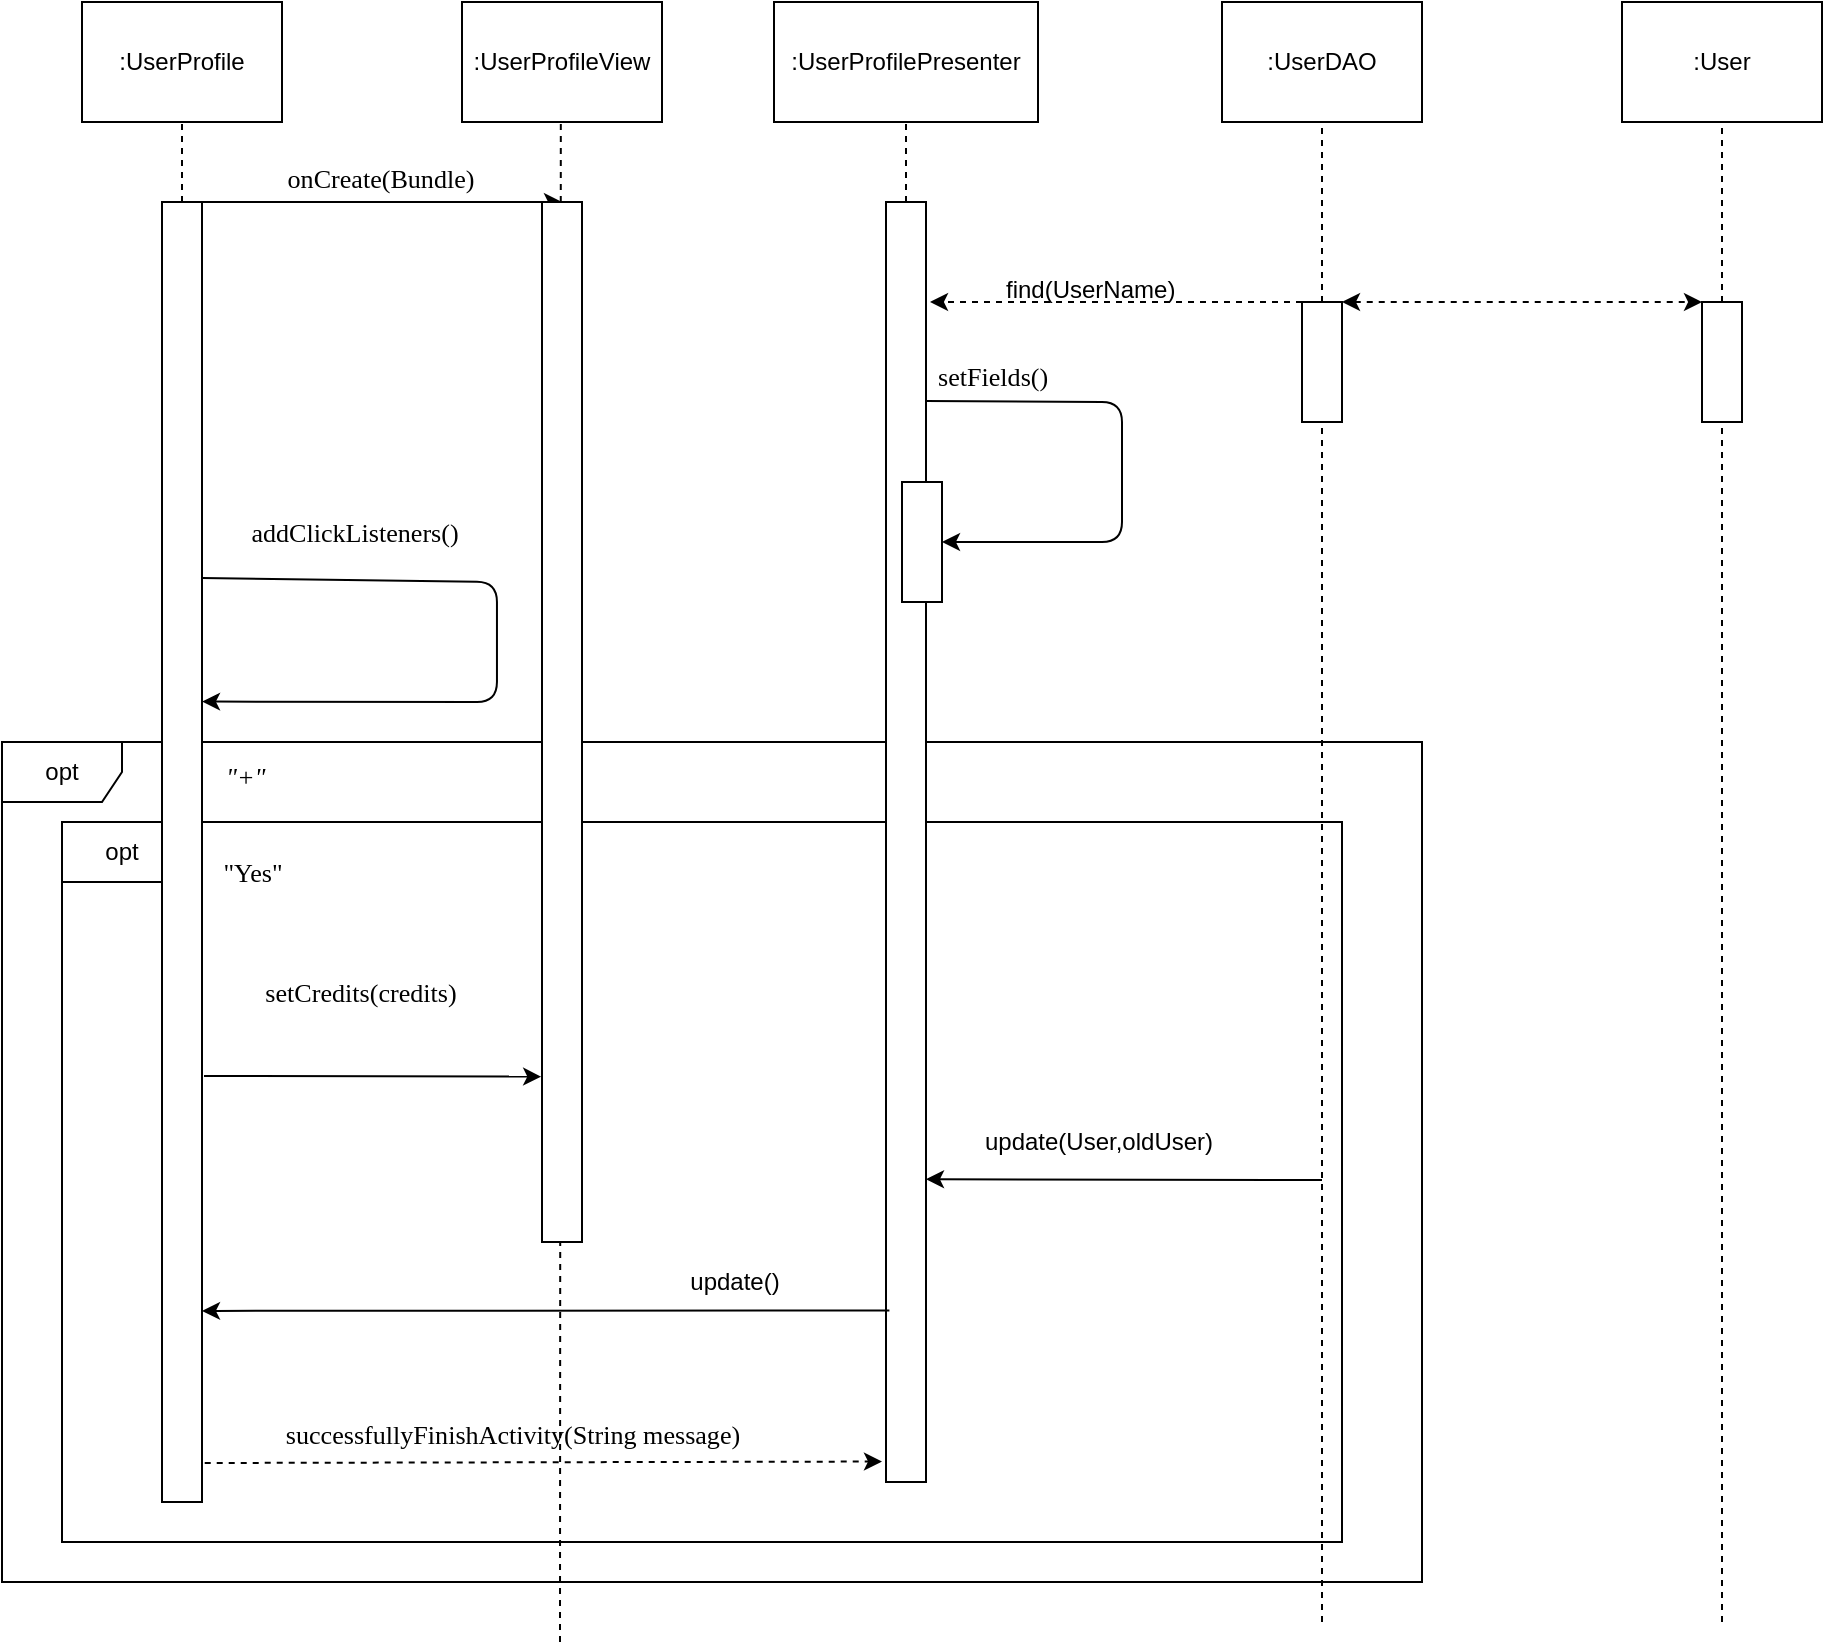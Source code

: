 <mxfile version="13.0.3" type="device"><diagram id="fiOmNgFb91DZt5eTlBGj" name="Page-1"><mxGraphModel dx="1086" dy="806" grid="1" gridSize="10" guides="1" tooltips="1" connect="1" arrows="1" fold="1" page="1" pageScale="1" pageWidth="850" pageHeight="1100" math="0" shadow="0"><root><mxCell id="0"/><mxCell id="1" parent="0"/><mxCell id="fUaA9aA3-aiP3q9656Qs-33" value="opt" style="shape=umlFrame;whiteSpace=wrap;html=1;" parent="1" vertex="1"><mxGeometry x="540" y="1280" width="710" height="420" as="geometry"/></mxCell><mxCell id="fUaA9aA3-aiP3q9656Qs-72" value="opt" style="shape=umlFrame;whiteSpace=wrap;html=1;" parent="1" vertex="1"><mxGeometry x="570" y="1320" width="640" height="360" as="geometry"/></mxCell><mxCell id="fUaA9aA3-aiP3q9656Qs-1" value=":UserProfile" style="rounded=0;whiteSpace=wrap;html=1;" parent="1" vertex="1"><mxGeometry x="580" y="910" width="100" height="60" as="geometry"/></mxCell><mxCell id="fUaA9aA3-aiP3q9656Qs-2" value="" style="endArrow=none;dashed=1;html=1;entryX=0.5;entryY=1;entryDx=0;entryDy=0;" parent="1" source="fUaA9aA3-aiP3q9656Qs-11" target="fUaA9aA3-aiP3q9656Qs-1" edge="1"><mxGeometry width="50" height="50" relative="1" as="geometry"><mxPoint x="630" y="1580" as="sourcePoint"/><mxPoint x="629" y="1133.036" as="targetPoint"/></mxGeometry></mxCell><mxCell id="fUaA9aA3-aiP3q9656Qs-3" value=":UserProfilePresenter" style="rounded=0;whiteSpace=wrap;html=1;" parent="1" vertex="1"><mxGeometry x="926" y="910" width="132" height="60" as="geometry"/></mxCell><mxCell id="fUaA9aA3-aiP3q9656Qs-4" value="" style="endArrow=none;dashed=1;html=1;entryX=0.5;entryY=1;entryDx=0;entryDy=0;" parent="1" source="fUaA9aA3-aiP3q9656Qs-12" target="fUaA9aA3-aiP3q9656Qs-3" edge="1"><mxGeometry width="50" height="50" relative="1" as="geometry"><mxPoint x="992" y="1480" as="sourcePoint"/><mxPoint x="991" y="1133.036" as="targetPoint"/></mxGeometry></mxCell><mxCell id="fUaA9aA3-aiP3q9656Qs-5" value=":UserProfileView" style="rounded=0;whiteSpace=wrap;html=1;" parent="1" vertex="1"><mxGeometry x="770" y="910" width="100" height="60" as="geometry"/></mxCell><mxCell id="fUaA9aA3-aiP3q9656Qs-7" value="" style="endArrow=classic;html=1;exitX=0.75;exitY=0;exitDx=0;exitDy=0;" parent="1" source="fUaA9aA3-aiP3q9656Qs-11" edge="1"><mxGeometry width="50" height="50" relative="1" as="geometry"><mxPoint x="630" y="1010" as="sourcePoint"/><mxPoint x="820" y="1010" as="targetPoint"/></mxGeometry></mxCell><mxCell id="fUaA9aA3-aiP3q9656Qs-9" value="" style="endArrow=classic;html=1;dashed=1;exitX=0;exitY=0;exitDx=0;exitDy=0;" parent="1" source="fUaA9aA3-aiP3q9656Qs-21" edge="1"><mxGeometry width="50" height="50" relative="1" as="geometry"><mxPoint x="1200" y="1180" as="sourcePoint"/><mxPoint x="1004" y="1060" as="targetPoint"/></mxGeometry></mxCell><mxCell id="fUaA9aA3-aiP3q9656Qs-10" value="find(UserName)" style="text;html=1;" parent="1" vertex="1"><mxGeometry x="1040" y="1040" width="40" height="30" as="geometry"/></mxCell><mxCell id="fUaA9aA3-aiP3q9656Qs-12" value="" style="rounded=0;whiteSpace=wrap;html=1;" parent="1" vertex="1"><mxGeometry x="982" y="1010" width="20" height="640" as="geometry"/></mxCell><mxCell id="fUaA9aA3-aiP3q9656Qs-14" value="" style="endArrow=none;dashed=1;html=1;entryX=0.5;entryY=1;entryDx=0;entryDy=0;" parent="1" source="fUaA9aA3-aiP3q9656Qs-29" edge="1"><mxGeometry width="50" height="50" relative="1" as="geometry"><mxPoint x="820" y="1560" as="sourcePoint"/><mxPoint x="820" y="1120" as="targetPoint"/></mxGeometry></mxCell><mxCell id="fUaA9aA3-aiP3q9656Qs-15" value=":User" style="rounded=0;whiteSpace=wrap;html=1;" parent="1" vertex="1"><mxGeometry x="1350" y="910" width="100" height="60" as="geometry"/></mxCell><mxCell id="fUaA9aA3-aiP3q9656Qs-16" value="" style="endArrow=none;dashed=1;html=1;entryX=0.5;entryY=1;entryDx=0;entryDy=0;" parent="1" source="fUaA9aA3-aiP3q9656Qs-23" target="fUaA9aA3-aiP3q9656Qs-15" edge="1"><mxGeometry width="50" height="50" relative="1" as="geometry"><mxPoint x="1410" y="1580" as="sourcePoint"/><mxPoint x="1409" y="1153.036" as="targetPoint"/></mxGeometry></mxCell><mxCell id="fUaA9aA3-aiP3q9656Qs-17" value=":UserDAO" style="rounded=0;whiteSpace=wrap;html=1;" parent="1" vertex="1"><mxGeometry x="1150" y="910" width="100" height="60" as="geometry"/></mxCell><mxCell id="fUaA9aA3-aiP3q9656Qs-18" value="" style="endArrow=none;dashed=1;html=1;entryX=0.5;entryY=1;entryDx=0;entryDy=0;" parent="1" source="fUaA9aA3-aiP3q9656Qs-21" target="fUaA9aA3-aiP3q9656Qs-17" edge="1"><mxGeometry width="50" height="50" relative="1" as="geometry"><mxPoint x="1200" y="1560" as="sourcePoint"/><mxPoint x="1199" y="1133.036" as="targetPoint"/></mxGeometry></mxCell><mxCell id="fUaA9aA3-aiP3q9656Qs-19" value="" style="endArrow=classic;startArrow=classic;html=1;dashed=1;exitX=1;exitY=0;exitDx=0;exitDy=0;entryX=0;entryY=0;entryDx=0;entryDy=0;" parent="1" source="fUaA9aA3-aiP3q9656Qs-21" edge="1" target="fUaA9aA3-aiP3q9656Qs-23"><mxGeometry width="50" height="50" relative="1" as="geometry"><mxPoint x="1200" y="1060" as="sourcePoint"/><mxPoint x="1532" y="1060" as="targetPoint"/></mxGeometry></mxCell><mxCell id="fUaA9aA3-aiP3q9656Qs-21" value="" style="rounded=0;whiteSpace=wrap;html=1;" parent="1" vertex="1"><mxGeometry x="1190" y="1060" width="20" height="60" as="geometry"/></mxCell><mxCell id="fUaA9aA3-aiP3q9656Qs-22" value="" style="endArrow=none;dashed=1;html=1;entryX=0.5;entryY=1;entryDx=0;entryDy=0;" parent="1" target="fUaA9aA3-aiP3q9656Qs-21" edge="1"><mxGeometry width="50" height="50" relative="1" as="geometry"><mxPoint x="1200" y="1720" as="sourcePoint"/><mxPoint x="1200" y="970" as="targetPoint"/></mxGeometry></mxCell><mxCell id="fUaA9aA3-aiP3q9656Qs-34" value="&lt;pre style=&quot;font-family: &amp;#34;consolas&amp;#34; ; font-size: 9.8pt&quot;&gt;addClickListeners()&lt;/pre&gt;" style="text;html=1;align=center;verticalAlign=middle;resizable=0;points=[];autosize=1;" parent="1" vertex="1"><mxGeometry x="641.48" y="1150" width="150" height="50" as="geometry"/></mxCell><mxCell id="fUaA9aA3-aiP3q9656Qs-11" value="" style="rounded=0;whiteSpace=wrap;html=1;" parent="1" vertex="1"><mxGeometry x="620" y="1010" width="20" height="650" as="geometry"/></mxCell><mxCell id="fUaA9aA3-aiP3q9656Qs-39" value="&lt;pre style=&quot;font-family: &amp;#34;consolas&amp;#34; ; font-size: 9.8pt&quot;&gt;onCreate(Bundle)&lt;span style=&quot;background-color: rgb(43 , 43 , 43)&quot;&gt;&lt;br&gt;&lt;/span&gt;&lt;/pre&gt;" style="text;html=1;align=center;verticalAlign=middle;resizable=0;points=[];autosize=1;" parent="1" vertex="1"><mxGeometry x="664" y="973" width="130" height="50" as="geometry"/></mxCell><mxCell id="fUaA9aA3-aiP3q9656Qs-44" value="&lt;pre style=&quot;font-family: &amp;#34;consolas&amp;#34; ; font-size: 9.8pt&quot;&gt;setFields()&lt;/pre&gt;" style="text;whiteSpace=wrap;html=1;" parent="1" vertex="1"><mxGeometry x="1006" y="1070" width="90" height="30" as="geometry"/></mxCell><mxCell id="fUaA9aA3-aiP3q9656Qs-45" value="" style="rounded=0;whiteSpace=wrap;html=1;" parent="1" vertex="1"><mxGeometry x="990" y="1150" width="20" height="60" as="geometry"/></mxCell><mxCell id="fUaA9aA3-aiP3q9656Qs-46" value="" style="endArrow=classic;html=1;exitX=0.75;exitY=0;exitDx=0;exitDy=0;entryX=1;entryY=0.5;entryDx=0;entryDy=0;" parent="1" edge="1"><mxGeometry width="50" height="50" relative="1" as="geometry"><mxPoint x="1002" y="1109.5" as="sourcePoint"/><mxPoint x="1010" y="1180" as="targetPoint"/><Array as="points"><mxPoint x="1100" y="1110"/><mxPoint x="1100" y="1180"/></Array></mxGeometry></mxCell><mxCell id="fUaA9aA3-aiP3q9656Qs-23" value="" style="rounded=0;whiteSpace=wrap;html=1;" parent="1" vertex="1"><mxGeometry x="1390" y="1060" width="20" height="60" as="geometry"/></mxCell><mxCell id="fUaA9aA3-aiP3q9656Qs-50" value="" style="endArrow=none;dashed=1;html=1;entryX=0.5;entryY=1;entryDx=0;entryDy=0;" parent="1" target="fUaA9aA3-aiP3q9656Qs-23" edge="1"><mxGeometry width="50" height="50" relative="1" as="geometry"><mxPoint x="1400" y="1720" as="sourcePoint"/><mxPoint x="1400" y="970" as="targetPoint"/></mxGeometry></mxCell><mxCell id="fUaA9aA3-aiP3q9656Qs-51" value="" style="endArrow=classic;html=1;exitX=1.126;exitY=0.197;exitDx=0;exitDy=0;exitPerimeter=0;entryX=1.126;entryY=0.292;entryDx=0;entryDy=0;entryPerimeter=0;" parent="1" edge="1"><mxGeometry width="50" height="50" relative="1" as="geometry"><mxPoint x="640.0" y="1198.05" as="sourcePoint"/><mxPoint x="640.0" y="1259.8" as="targetPoint"/><Array as="points"><mxPoint x="787.48" y="1200"/><mxPoint x="787.48" y="1260"/></Array></mxGeometry></mxCell><mxCell id="fUaA9aA3-aiP3q9656Qs-52" value="&lt;pre style=&quot;font-family: &amp;#34;consolas&amp;#34; ; font-size: 9.8pt&quot;&gt;&lt;span style=&quot;font-style: italic&quot;&gt;&quot;+&quot;&lt;/span&gt;&lt;/pre&gt;" style="text;whiteSpace=wrap;html=1;" parent="1" vertex="1"><mxGeometry x="650" y="1270" width="40" height="60" as="geometry"/></mxCell><mxCell id="fUaA9aA3-aiP3q9656Qs-55" value="" style="endArrow=none;dashed=1;html=1;entryX=0.5;entryY=1;entryDx=0;entryDy=0;" parent="1" edge="1"><mxGeometry width="50" height="50" relative="1" as="geometry"><mxPoint x="819" y="1730" as="sourcePoint"/><mxPoint x="819.41" y="970" as="targetPoint"/></mxGeometry></mxCell><mxCell id="fUaA9aA3-aiP3q9656Qs-56" value="&lt;pre style=&quot;font-family: &amp;#34;consolas&amp;#34; ; font-size: 9.8pt&quot;&gt;&quot;Yes&quot;&lt;/pre&gt;" style="text;html=1;align=center;verticalAlign=middle;resizable=0;points=[];autosize=1;" parent="1" vertex="1"><mxGeometry x="640" y="1320" width="50" height="50" as="geometry"/></mxCell><mxCell id="fUaA9aA3-aiP3q9656Qs-29" value="" style="rounded=0;whiteSpace=wrap;html=1;" parent="1" vertex="1"><mxGeometry x="810" y="1010" width="20" height="520" as="geometry"/></mxCell><mxCell id="fUaA9aA3-aiP3q9656Qs-64" value="&lt;pre style=&quot;text-align: left ; font-family: &amp;#34;consolas&amp;#34; ; font-size: 9.8pt&quot;&gt;setCredits(credits)&lt;/pre&gt;" style="text;html=1;align=center;verticalAlign=middle;resizable=0;points=[];autosize=1;" parent="1" vertex="1"><mxGeometry x="644" y="1380" width="150" height="50" as="geometry"/></mxCell><mxCell id="fUaA9aA3-aiP3q9656Qs-65" value="" style="endArrow=classic;html=1;entryX=-0.021;entryY=0.841;entryDx=0;entryDy=0;entryPerimeter=0;" parent="1" target="fUaA9aA3-aiP3q9656Qs-29" edge="1"><mxGeometry width="50" height="50" relative="1" as="geometry"><mxPoint x="641" y="1447" as="sourcePoint"/><mxPoint x="720" y="1450" as="targetPoint"/></mxGeometry></mxCell><mxCell id="fUaA9aA3-aiP3q9656Qs-66" value="" style="endArrow=classic;html=1;exitX=0.085;exitY=0.866;exitDx=0;exitDy=0;exitPerimeter=0;entryX=1;entryY=0.853;entryDx=0;entryDy=0;entryPerimeter=0;" parent="1" source="fUaA9aA3-aiP3q9656Qs-12" target="fUaA9aA3-aiP3q9656Qs-11" edge="1"><mxGeometry width="50" height="50" relative="1" as="geometry"><mxPoint x="880" y="1530" as="sourcePoint"/><mxPoint x="930" y="1480" as="targetPoint"/></mxGeometry></mxCell><mxCell id="fUaA9aA3-aiP3q9656Qs-67" value="update()" style="text;html=1;align=center;verticalAlign=middle;resizable=0;points=[];autosize=1;" parent="1" vertex="1"><mxGeometry x="876" y="1540" width="60" height="20" as="geometry"/></mxCell><mxCell id="fUaA9aA3-aiP3q9656Qs-68" value="" style="endArrow=classic;html=1;entryX=1;entryY=0.931;entryDx=0;entryDy=0;entryPerimeter=0;" parent="1" edge="1"><mxGeometry width="50" height="50" relative="1" as="geometry"><mxPoint x="1200" y="1499" as="sourcePoint"/><mxPoint x="1002" y="1498.6" as="targetPoint"/></mxGeometry></mxCell><mxCell id="fUaA9aA3-aiP3q9656Qs-69" value="update(User,oldUser)" style="text;html=1;align=center;verticalAlign=middle;resizable=0;points=[];autosize=1;" parent="1" vertex="1"><mxGeometry x="1023" y="1470" width="130" height="20" as="geometry"/></mxCell><mxCell id="fUaA9aA3-aiP3q9656Qs-70" value="" style="endArrow=classic;html=1;exitX=1.068;exitY=0.97;exitDx=0;exitDy=0;exitPerimeter=0;entryX=-0.1;entryY=0.984;entryDx=0;entryDy=0;entryPerimeter=0;dashed=1;" parent="1" source="fUaA9aA3-aiP3q9656Qs-11" target="fUaA9aA3-aiP3q9656Qs-12" edge="1"><mxGeometry width="50" height="50" relative="1" as="geometry"><mxPoint x="1002.0" y="1650.13" as="sourcePoint"/><mxPoint x="950" y="1630" as="targetPoint"/></mxGeometry></mxCell><mxCell id="fUaA9aA3-aiP3q9656Qs-71" value="&lt;pre style=&quot;font-family: &amp;#34;consolas&amp;#34; ; font-size: 9.8pt&quot;&gt;successfullyFinishActivity(String message)&lt;/pre&gt;" style="text;html=1;align=center;verticalAlign=middle;resizable=0;points=[];autosize=1;" parent="1" vertex="1"><mxGeometry x="635" y="1601" width="320" height="50" as="geometry"/></mxCell></root></mxGraphModel></diagram></mxfile>